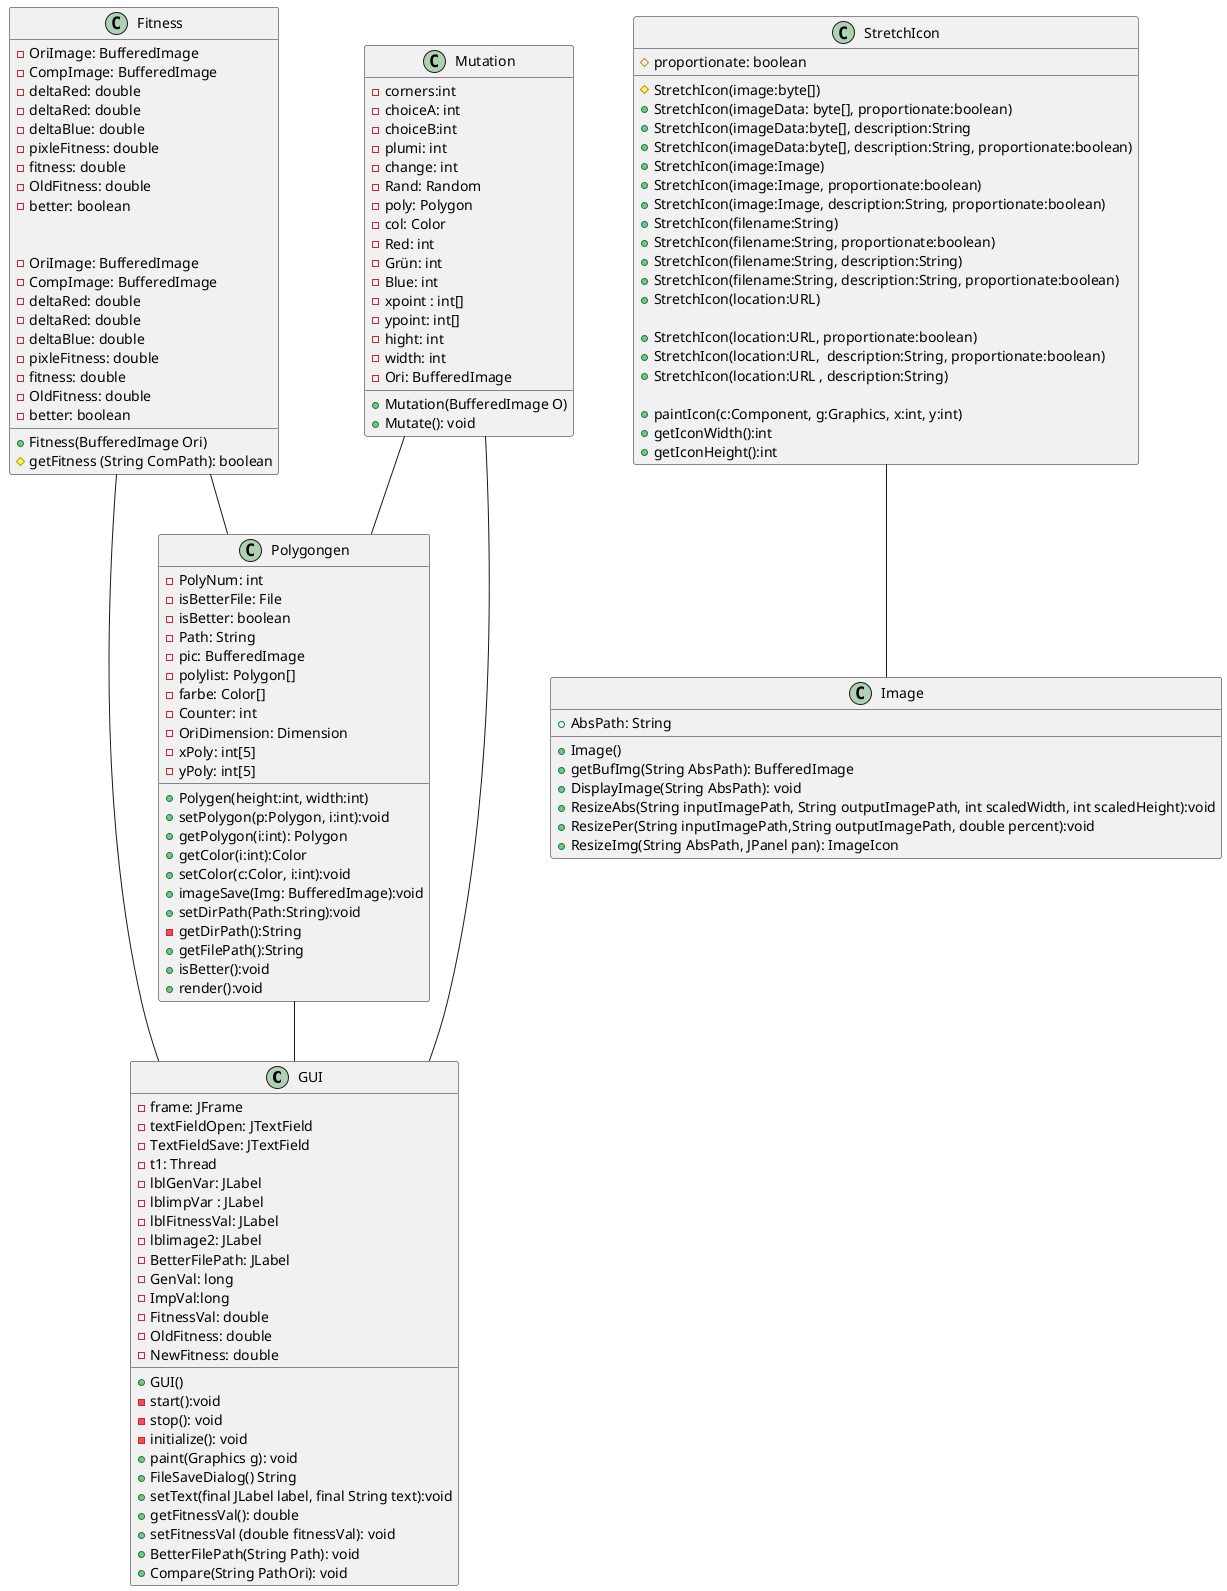 @startuml
'https://plantuml.com/class-diagram



class GUI  {
- frame: JFrame
- textFieldOpen: JTextField
- TextFieldSave: JTextField
- t1: Thread
- lblGenVar: JLabel
- lblimpVar : JLabel
- lblFitnessVal: JLabel
- lblimage2: JLabel
- BetterFilePath: JLabel
- GenVal: long
- ImpVal:long
- FitnessVal: double
- OldFitness: double
- NewFitness: double
+ GUI()
- start():void
- stop(): void
- initialize(): void
+ paint(Graphics g): void
+ FileSaveDialog() String
+ setText(final JLabel label, final String text):void
+ getFitnessVal(): double
+ setFitnessVal (double fitnessVal): void
+ BetterFilePath(String Path): void
+ Compare(String PathOri): void


}
class Image{
+ AbsPath: String
+ Image()
+ getBufImg(String AbsPath): BufferedImage
+ DisplayImage(String AbsPath): void
+ ResizeAbs(String inputImagePath, String outputImagePath, int scaledWidth, int scaledHeight):void
+ ResizePer(String inputImagePath,String outputImagePath, double percent):void
+ ResizeImg(String AbsPath, JPanel pan): ImageIcon


}
class Fitness {
- OriImage: BufferedImage
- CompImage: BufferedImage
- deltaRed: double
- deltaRed: double
- deltaBlue: double
- pixleFitness: double
- fitness: double
- OldFitness: double
- better: boolean


}
class Fitness {
- OriImage: BufferedImage
- CompImage: BufferedImage
- deltaRed: double
- deltaRed: double
- deltaBlue: double
- pixleFitness: double
- fitness: double
- OldFitness: double
- better: boolean
+ Fitness(BufferedImage Ori)
# getFitness (String ComPath): boolean
}



class Polygongen{
- PolyNum: int
- isBetterFile: File
- isBetter: boolean
- Path: String
- pic: BufferedImage
- polylist: Polygon[]
- farbe: Color[]
- Counter: int
- OriDimension: Dimension
- xPoly: int[5]
- yPoly: int[5]

+Polygen(height:int, width:int)
+setPolygon(p:Polygon, i:int):void
+getPolygon(i:int): Polygon
+getColor(i:int):Color
+setColor(c:Color, i:int):void
+imageSave(Img: BufferedImage):void
+setDirPath(Path:String):void
-getDirPath():String
+getFilePath():String
+isBetter():void
+render():void






}




class Mutation{
- corners:int
- choiceA: int
- choiceB:int
- plumi: int
- change: int
- Rand: Random
- poly: Polygon
- col: Color
- Red: int
- Grün: int
- Blue: int
- xpoint : int[]
- ypoint: int[]
- hight: int
- width: int
- Ori: BufferedImage
+ Mutation(BufferedImage O)
+ Mutate(): void





}




class StretchIcon{
#proportionate: boolean
#StretchIcon(image:byte[])
+StretchIcon(imageData: byte[], proportionate:boolean)
+StretchIcon(imageData:byte[], description:String
+StretchIcon(imageData:byte[], description:String, proportionate:boolean)
+StretchIcon(image:Image)
+StretchIcon(image:Image, proportionate:boolean)
+StretchIcon(image:Image, description:String, proportionate:boolean)
+StretchIcon(filename:String)
+StretchIcon(filename:String, proportionate:boolean)
+StretchIcon(filename:String, description:String)
+StretchIcon(filename:String, description:String, proportionate:boolean)
+StretchIcon(location:URL)

+StretchIcon(location:URL, proportionate:boolean)
+StretchIcon(location:URL,  description:String, proportionate:boolean)
+StretchIcon(location:URL , description:String)

+paintIcon(c:Component, g:Graphics, x:int, y:int)
+getIconWidth():int
+getIconHeight():int





}

 Mutation -- Polygongen

 StretchIcon -- Image

Fitness -- GUI
Fitness -- Polygongen
Mutation -- GUI
Polygongen --GUI
@enduml

class Mutation -- class Polygongen